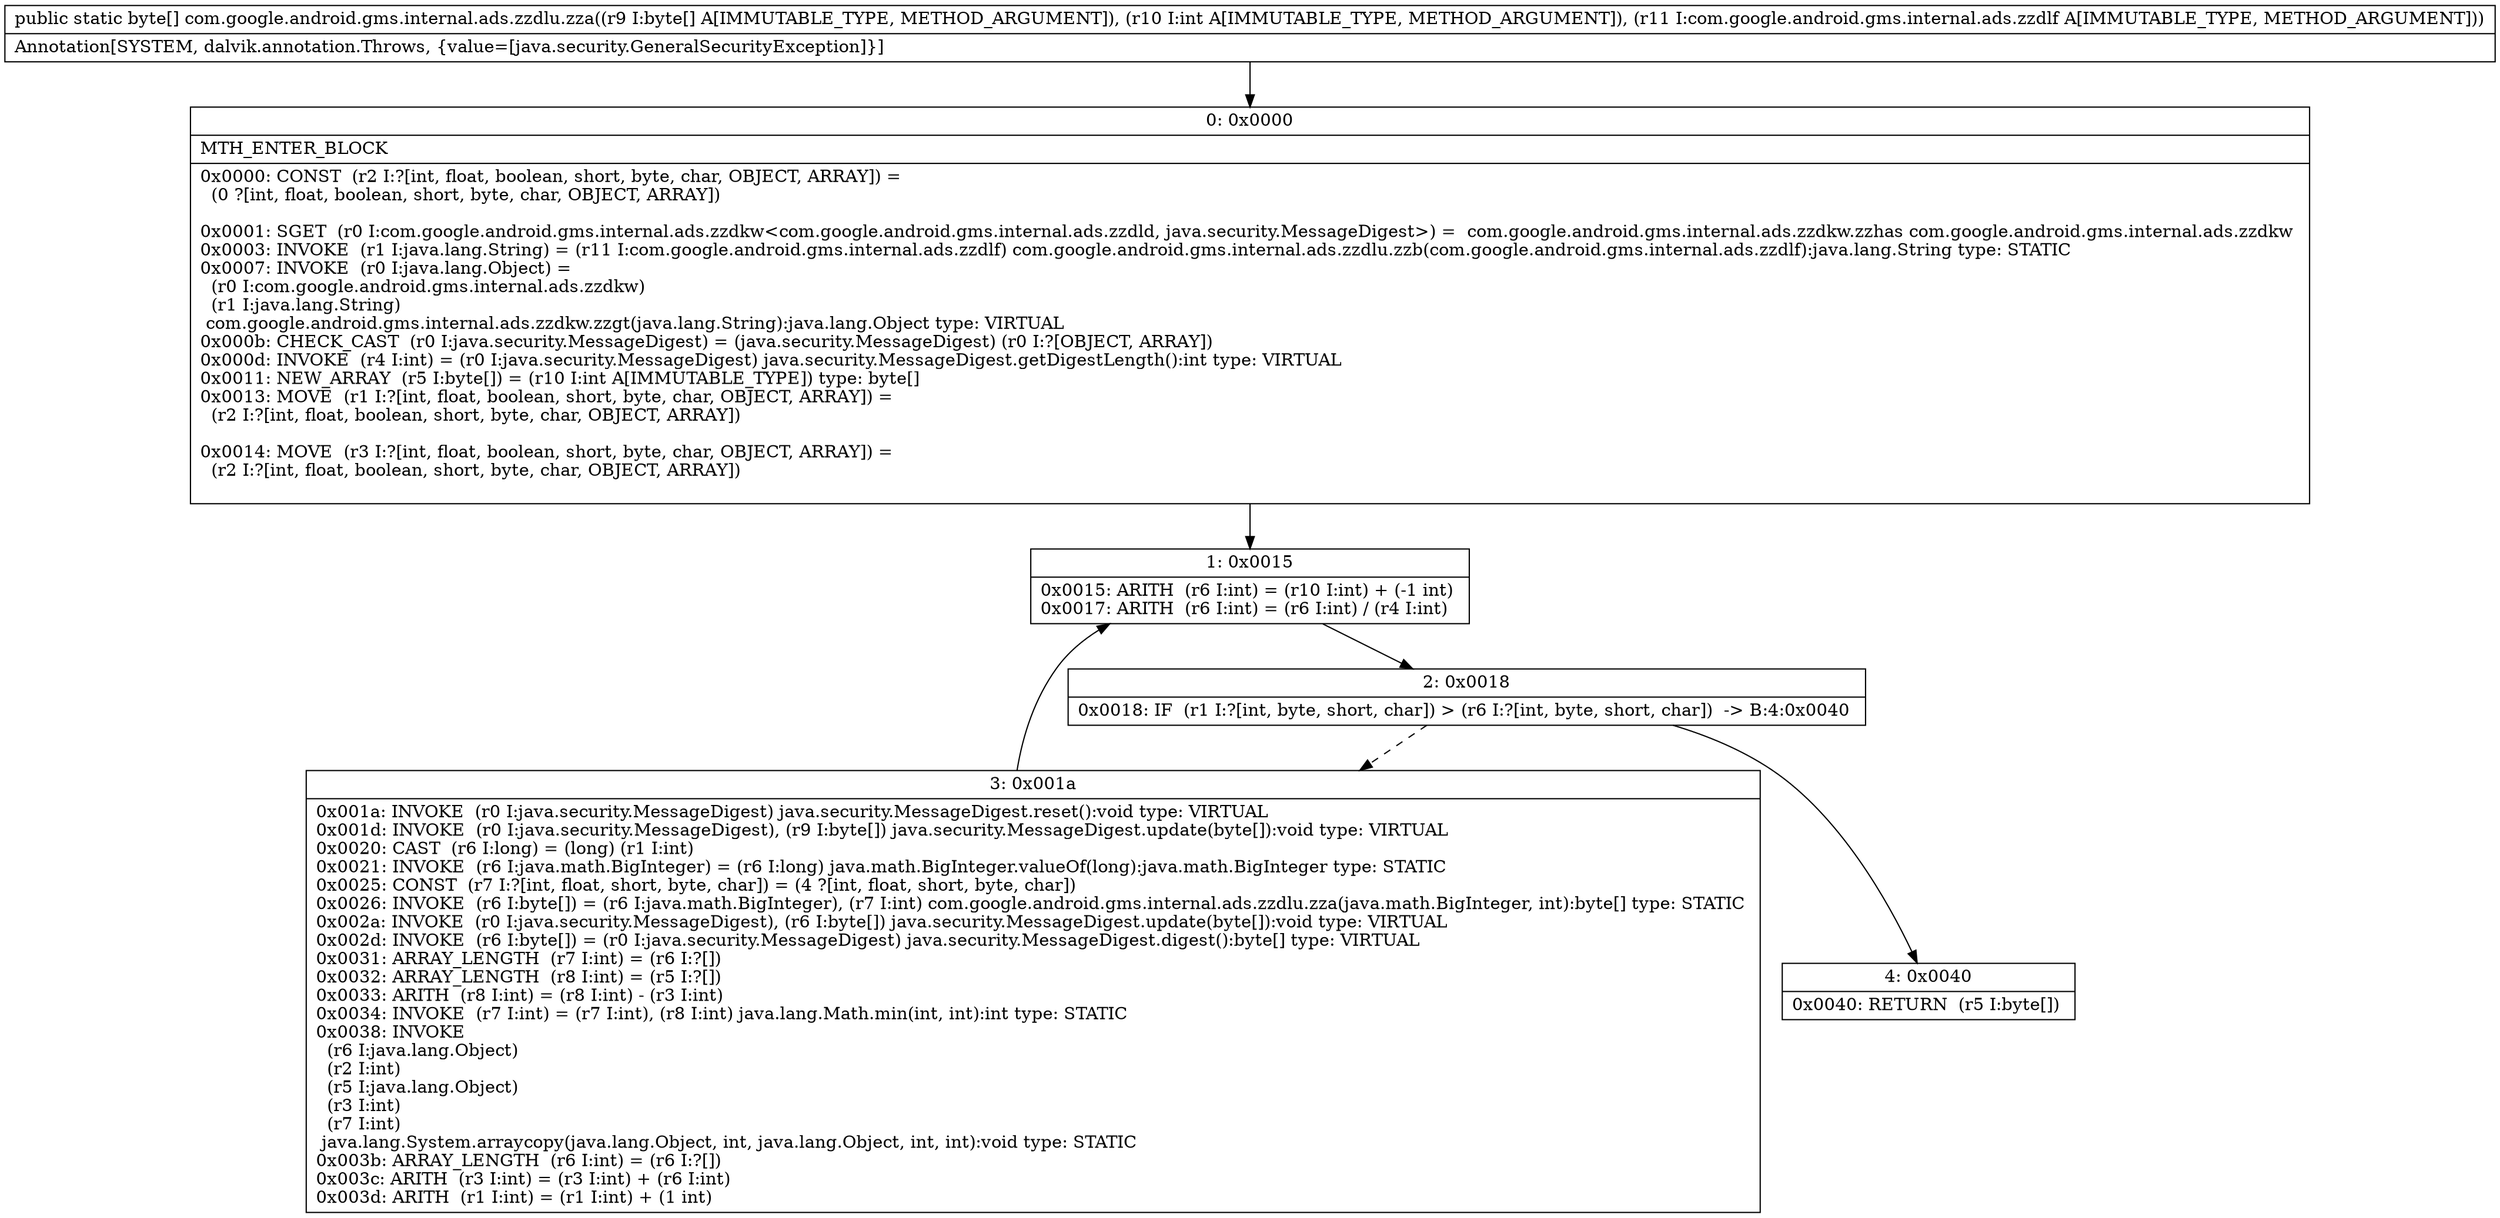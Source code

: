 digraph "CFG forcom.google.android.gms.internal.ads.zzdlu.zza([BILcom\/google\/android\/gms\/internal\/ads\/zzdlf;)[B" {
Node_0 [shape=record,label="{0\:\ 0x0000|MTH_ENTER_BLOCK\l|0x0000: CONST  (r2 I:?[int, float, boolean, short, byte, char, OBJECT, ARRAY]) = \l  (0 ?[int, float, boolean, short, byte, char, OBJECT, ARRAY])\l \l0x0001: SGET  (r0 I:com.google.android.gms.internal.ads.zzdkw\<com.google.android.gms.internal.ads.zzdld, java.security.MessageDigest\>) =  com.google.android.gms.internal.ads.zzdkw.zzhas com.google.android.gms.internal.ads.zzdkw \l0x0003: INVOKE  (r1 I:java.lang.String) = (r11 I:com.google.android.gms.internal.ads.zzdlf) com.google.android.gms.internal.ads.zzdlu.zzb(com.google.android.gms.internal.ads.zzdlf):java.lang.String type: STATIC \l0x0007: INVOKE  (r0 I:java.lang.Object) = \l  (r0 I:com.google.android.gms.internal.ads.zzdkw)\l  (r1 I:java.lang.String)\l com.google.android.gms.internal.ads.zzdkw.zzgt(java.lang.String):java.lang.Object type: VIRTUAL \l0x000b: CHECK_CAST  (r0 I:java.security.MessageDigest) = (java.security.MessageDigest) (r0 I:?[OBJECT, ARRAY]) \l0x000d: INVOKE  (r4 I:int) = (r0 I:java.security.MessageDigest) java.security.MessageDigest.getDigestLength():int type: VIRTUAL \l0x0011: NEW_ARRAY  (r5 I:byte[]) = (r10 I:int A[IMMUTABLE_TYPE]) type: byte[] \l0x0013: MOVE  (r1 I:?[int, float, boolean, short, byte, char, OBJECT, ARRAY]) = \l  (r2 I:?[int, float, boolean, short, byte, char, OBJECT, ARRAY])\l \l0x0014: MOVE  (r3 I:?[int, float, boolean, short, byte, char, OBJECT, ARRAY]) = \l  (r2 I:?[int, float, boolean, short, byte, char, OBJECT, ARRAY])\l \l}"];
Node_1 [shape=record,label="{1\:\ 0x0015|0x0015: ARITH  (r6 I:int) = (r10 I:int) + (\-1 int) \l0x0017: ARITH  (r6 I:int) = (r6 I:int) \/ (r4 I:int) \l}"];
Node_2 [shape=record,label="{2\:\ 0x0018|0x0018: IF  (r1 I:?[int, byte, short, char]) \> (r6 I:?[int, byte, short, char])  \-\> B:4:0x0040 \l}"];
Node_3 [shape=record,label="{3\:\ 0x001a|0x001a: INVOKE  (r0 I:java.security.MessageDigest) java.security.MessageDigest.reset():void type: VIRTUAL \l0x001d: INVOKE  (r0 I:java.security.MessageDigest), (r9 I:byte[]) java.security.MessageDigest.update(byte[]):void type: VIRTUAL \l0x0020: CAST  (r6 I:long) = (long) (r1 I:int) \l0x0021: INVOKE  (r6 I:java.math.BigInteger) = (r6 I:long) java.math.BigInteger.valueOf(long):java.math.BigInteger type: STATIC \l0x0025: CONST  (r7 I:?[int, float, short, byte, char]) = (4 ?[int, float, short, byte, char]) \l0x0026: INVOKE  (r6 I:byte[]) = (r6 I:java.math.BigInteger), (r7 I:int) com.google.android.gms.internal.ads.zzdlu.zza(java.math.BigInteger, int):byte[] type: STATIC \l0x002a: INVOKE  (r0 I:java.security.MessageDigest), (r6 I:byte[]) java.security.MessageDigest.update(byte[]):void type: VIRTUAL \l0x002d: INVOKE  (r6 I:byte[]) = (r0 I:java.security.MessageDigest) java.security.MessageDigest.digest():byte[] type: VIRTUAL \l0x0031: ARRAY_LENGTH  (r7 I:int) = (r6 I:?[]) \l0x0032: ARRAY_LENGTH  (r8 I:int) = (r5 I:?[]) \l0x0033: ARITH  (r8 I:int) = (r8 I:int) \- (r3 I:int) \l0x0034: INVOKE  (r7 I:int) = (r7 I:int), (r8 I:int) java.lang.Math.min(int, int):int type: STATIC \l0x0038: INVOKE  \l  (r6 I:java.lang.Object)\l  (r2 I:int)\l  (r5 I:java.lang.Object)\l  (r3 I:int)\l  (r7 I:int)\l java.lang.System.arraycopy(java.lang.Object, int, java.lang.Object, int, int):void type: STATIC \l0x003b: ARRAY_LENGTH  (r6 I:int) = (r6 I:?[]) \l0x003c: ARITH  (r3 I:int) = (r3 I:int) + (r6 I:int) \l0x003d: ARITH  (r1 I:int) = (r1 I:int) + (1 int) \l}"];
Node_4 [shape=record,label="{4\:\ 0x0040|0x0040: RETURN  (r5 I:byte[]) \l}"];
MethodNode[shape=record,label="{public static byte[] com.google.android.gms.internal.ads.zzdlu.zza((r9 I:byte[] A[IMMUTABLE_TYPE, METHOD_ARGUMENT]), (r10 I:int A[IMMUTABLE_TYPE, METHOD_ARGUMENT]), (r11 I:com.google.android.gms.internal.ads.zzdlf A[IMMUTABLE_TYPE, METHOD_ARGUMENT]))  | Annotation[SYSTEM, dalvik.annotation.Throws, \{value=[java.security.GeneralSecurityException]\}]\l}"];
MethodNode -> Node_0;
Node_0 -> Node_1;
Node_1 -> Node_2;
Node_2 -> Node_3[style=dashed];
Node_2 -> Node_4;
Node_3 -> Node_1;
}

